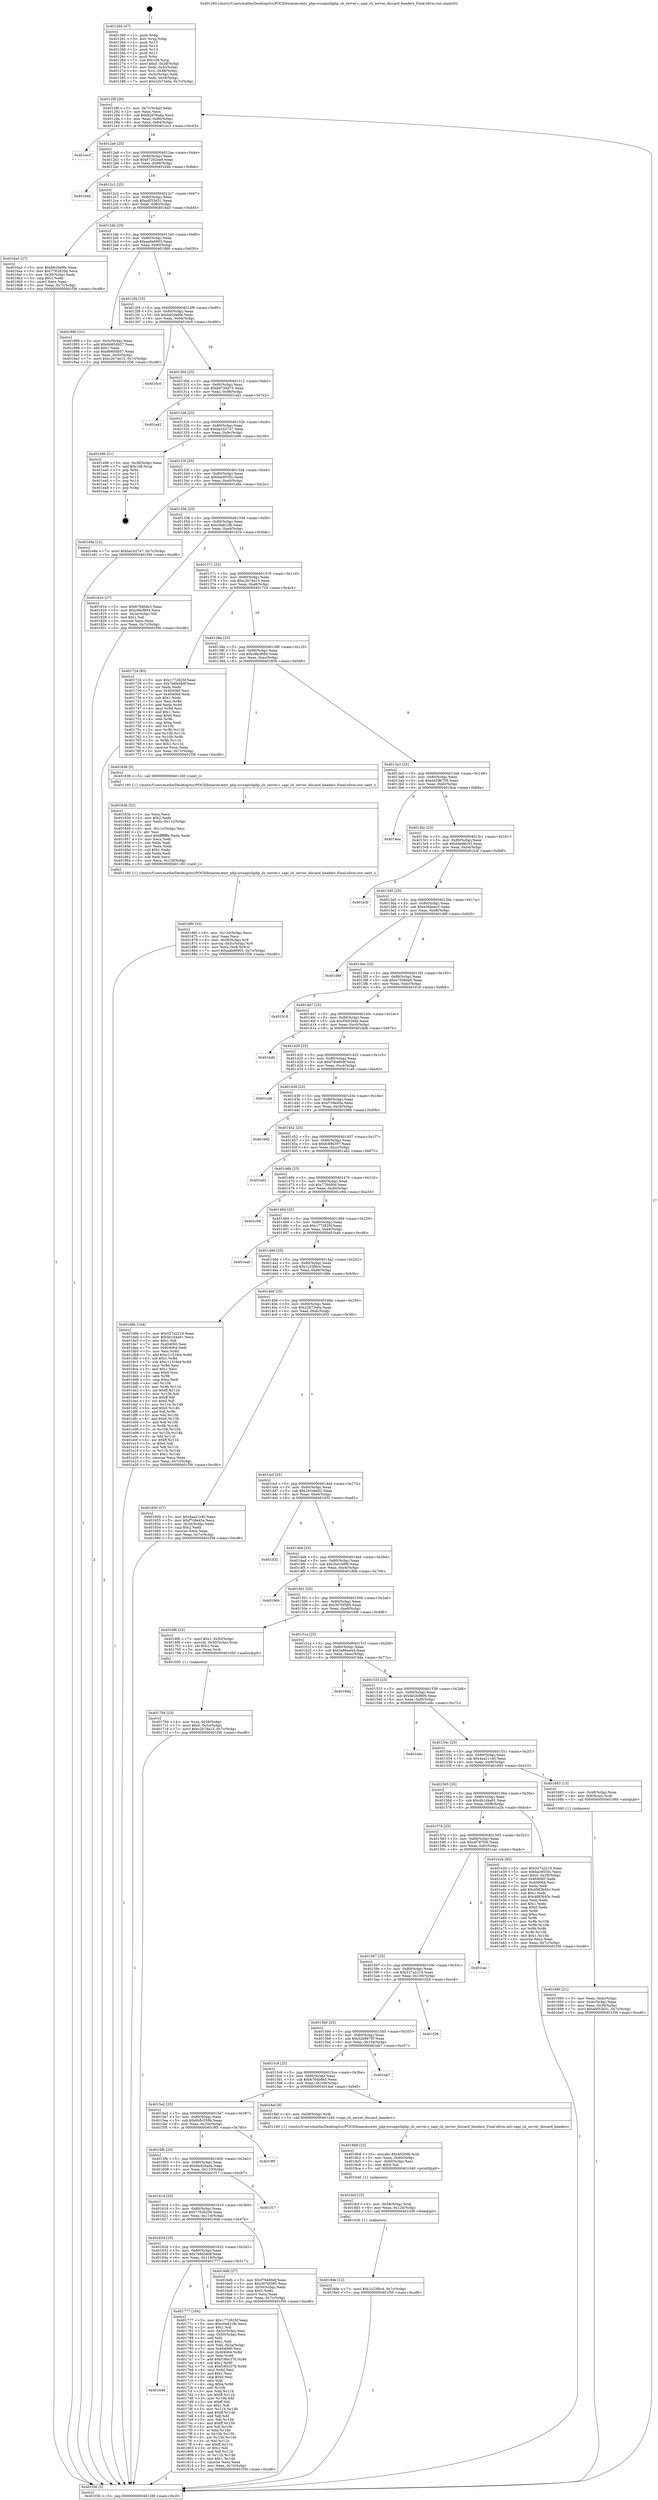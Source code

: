 digraph "0x401260" {
  label = "0x401260 (/mnt/c/Users/mathe/Desktop/tcc/POCII/binaries/extr_php-srcsapicliphp_cli_server.c_sapi_cli_server_discard_headers_Final-ollvm.out::main(0))"
  labelloc = "t"
  node[shape=record]

  Entry [label="",width=0.3,height=0.3,shape=circle,fillcolor=black,style=filled]
  "0x40128f" [label="{
     0x40128f [26]\l
     | [instrs]\l
     &nbsp;&nbsp;0x40128f \<+3\>: mov -0x7c(%rbp),%eax\l
     &nbsp;&nbsp;0x401292 \<+2\>: mov %eax,%ecx\l
     &nbsp;&nbsp;0x401294 \<+6\>: sub $0x82d76ada,%ecx\l
     &nbsp;&nbsp;0x40129a \<+3\>: mov %eax,-0x80(%rbp)\l
     &nbsp;&nbsp;0x40129d \<+6\>: mov %ecx,-0x84(%rbp)\l
     &nbsp;&nbsp;0x4012a3 \<+6\>: je 0000000000401ec3 \<main+0xc63\>\l
  }"]
  "0x401ec3" [label="{
     0x401ec3\l
  }", style=dashed]
  "0x4012a9" [label="{
     0x4012a9 [25]\l
     | [instrs]\l
     &nbsp;&nbsp;0x4012a9 \<+5\>: jmp 00000000004012ae \<main+0x4e\>\l
     &nbsp;&nbsp;0x4012ae \<+3\>: mov -0x80(%rbp),%eax\l
     &nbsp;&nbsp;0x4012b1 \<+5\>: sub $0x97262ea9,%eax\l
     &nbsp;&nbsp;0x4012b6 \<+6\>: mov %eax,-0x88(%rbp)\l
     &nbsp;&nbsp;0x4012bc \<+6\>: je 0000000000401b4b \<main+0x8eb\>\l
  }"]
  Exit [label="",width=0.3,height=0.3,shape=circle,fillcolor=black,style=filled,peripheries=2]
  "0x401b4b" [label="{
     0x401b4b\l
  }", style=dashed]
  "0x4012c2" [label="{
     0x4012c2 [25]\l
     | [instrs]\l
     &nbsp;&nbsp;0x4012c2 \<+5\>: jmp 00000000004012c7 \<main+0x67\>\l
     &nbsp;&nbsp;0x4012c7 \<+3\>: mov -0x80(%rbp),%eax\l
     &nbsp;&nbsp;0x4012ca \<+5\>: sub $0xa0f33d31,%eax\l
     &nbsp;&nbsp;0x4012cf \<+6\>: mov %eax,-0x8c(%rbp)\l
     &nbsp;&nbsp;0x4012d5 \<+6\>: je 00000000004016a5 \<main+0x445\>\l
  }"]
  "0x4018de" [label="{
     0x4018de [12]\l
     | [instrs]\l
     &nbsp;&nbsp;0x4018de \<+7\>: movl $0x1c23fbc4,-0x7c(%rbp)\l
     &nbsp;&nbsp;0x4018e5 \<+5\>: jmp 0000000000401f36 \<main+0xcd6\>\l
  }"]
  "0x4016a5" [label="{
     0x4016a5 [27]\l
     | [instrs]\l
     &nbsp;&nbsp;0x4016a5 \<+5\>: mov $0xb620e9fe,%eax\l
     &nbsp;&nbsp;0x4016aa \<+5\>: mov $0x7762620d,%ecx\l
     &nbsp;&nbsp;0x4016af \<+3\>: mov -0x30(%rbp),%edx\l
     &nbsp;&nbsp;0x4016b2 \<+3\>: cmp $0x1,%edx\l
     &nbsp;&nbsp;0x4016b5 \<+3\>: cmovl %ecx,%eax\l
     &nbsp;&nbsp;0x4016b8 \<+3\>: mov %eax,-0x7c(%rbp)\l
     &nbsp;&nbsp;0x4016bb \<+5\>: jmp 0000000000401f36 \<main+0xcd6\>\l
  }"]
  "0x4012db" [label="{
     0x4012db [25]\l
     | [instrs]\l
     &nbsp;&nbsp;0x4012db \<+5\>: jmp 00000000004012e0 \<main+0x80\>\l
     &nbsp;&nbsp;0x4012e0 \<+3\>: mov -0x80(%rbp),%eax\l
     &nbsp;&nbsp;0x4012e3 \<+5\>: sub $0xaa0e6903,%eax\l
     &nbsp;&nbsp;0x4012e8 \<+6\>: mov %eax,-0x90(%rbp)\l
     &nbsp;&nbsp;0x4012ee \<+6\>: je 0000000000401890 \<main+0x630\>\l
  }"]
  "0x4018cf" [label="{
     0x4018cf [15]\l
     | [instrs]\l
     &nbsp;&nbsp;0x4018cf \<+4\>: mov -0x58(%rbp),%rdi\l
     &nbsp;&nbsp;0x4018d3 \<+6\>: mov %eax,-0x124(%rbp)\l
     &nbsp;&nbsp;0x4018d9 \<+5\>: call 0000000000401030 \<free@plt\>\l
     | [calls]\l
     &nbsp;&nbsp;0x401030 \{1\} (unknown)\l
  }"]
  "0x401890" [label="{
     0x401890 [31]\l
     | [instrs]\l
     &nbsp;&nbsp;0x401890 \<+3\>: mov -0x5c(%rbp),%eax\l
     &nbsp;&nbsp;0x401893 \<+5\>: add $0x66650b57,%eax\l
     &nbsp;&nbsp;0x401898 \<+3\>: add $0x1,%eax\l
     &nbsp;&nbsp;0x40189b \<+5\>: sub $0x66650b57,%eax\l
     &nbsp;&nbsp;0x4018a0 \<+3\>: mov %eax,-0x5c(%rbp)\l
     &nbsp;&nbsp;0x4018a3 \<+7\>: movl $0xc2b74e15,-0x7c(%rbp)\l
     &nbsp;&nbsp;0x4018aa \<+5\>: jmp 0000000000401f36 \<main+0xcd6\>\l
  }"]
  "0x4012f4" [label="{
     0x4012f4 [25]\l
     | [instrs]\l
     &nbsp;&nbsp;0x4012f4 \<+5\>: jmp 00000000004012f9 \<main+0x99\>\l
     &nbsp;&nbsp;0x4012f9 \<+3\>: mov -0x80(%rbp),%eax\l
     &nbsp;&nbsp;0x4012fc \<+5\>: sub $0xb620e9fe,%eax\l
     &nbsp;&nbsp;0x401301 \<+6\>: mov %eax,-0x94(%rbp)\l
     &nbsp;&nbsp;0x401307 \<+6\>: je 00000000004016c0 \<main+0x460\>\l
  }"]
  "0x4018b8" [label="{
     0x4018b8 [23]\l
     | [instrs]\l
     &nbsp;&nbsp;0x4018b8 \<+10\>: movabs $0x4020d6,%rdi\l
     &nbsp;&nbsp;0x4018c2 \<+3\>: mov %eax,-0x60(%rbp)\l
     &nbsp;&nbsp;0x4018c5 \<+3\>: mov -0x60(%rbp),%esi\l
     &nbsp;&nbsp;0x4018c8 \<+2\>: mov $0x0,%al\l
     &nbsp;&nbsp;0x4018ca \<+5\>: call 0000000000401040 \<printf@plt\>\l
     | [calls]\l
     &nbsp;&nbsp;0x401040 \{1\} (unknown)\l
  }"]
  "0x4016c0" [label="{
     0x4016c0\l
  }", style=dashed]
  "0x40130d" [label="{
     0x40130d [25]\l
     | [instrs]\l
     &nbsp;&nbsp;0x40130d \<+5\>: jmp 0000000000401312 \<main+0xb2\>\l
     &nbsp;&nbsp;0x401312 \<+3\>: mov -0x80(%rbp),%eax\l
     &nbsp;&nbsp;0x401315 \<+5\>: sub $0xb6726d75,%eax\l
     &nbsp;&nbsp;0x40131a \<+6\>: mov %eax,-0x98(%rbp)\l
     &nbsp;&nbsp;0x401320 \<+6\>: je 0000000000401a42 \<main+0x7e2\>\l
  }"]
  "0x40186f" [label="{
     0x40186f [33]\l
     | [instrs]\l
     &nbsp;&nbsp;0x40186f \<+6\>: mov -0x120(%rbp),%ecx\l
     &nbsp;&nbsp;0x401875 \<+3\>: imul %eax,%ecx\l
     &nbsp;&nbsp;0x401878 \<+4\>: mov -0x58(%rbp),%r8\l
     &nbsp;&nbsp;0x40187c \<+4\>: movslq -0x5c(%rbp),%r9\l
     &nbsp;&nbsp;0x401880 \<+4\>: mov %ecx,(%r8,%r9,4)\l
     &nbsp;&nbsp;0x401884 \<+7\>: movl $0xaa0e6903,-0x7c(%rbp)\l
     &nbsp;&nbsp;0x40188b \<+5\>: jmp 0000000000401f36 \<main+0xcd6\>\l
  }"]
  "0x401a42" [label="{
     0x401a42\l
  }", style=dashed]
  "0x401326" [label="{
     0x401326 [25]\l
     | [instrs]\l
     &nbsp;&nbsp;0x401326 \<+5\>: jmp 000000000040132b \<main+0xcb\>\l
     &nbsp;&nbsp;0x40132b \<+3\>: mov -0x80(%rbp),%eax\l
     &nbsp;&nbsp;0x40132e \<+5\>: sub $0xba1b2747,%eax\l
     &nbsp;&nbsp;0x401333 \<+6\>: mov %eax,-0x9c(%rbp)\l
     &nbsp;&nbsp;0x401339 \<+6\>: je 0000000000401e96 \<main+0xc36\>\l
  }"]
  "0x40183b" [label="{
     0x40183b [52]\l
     | [instrs]\l
     &nbsp;&nbsp;0x40183b \<+2\>: xor %ecx,%ecx\l
     &nbsp;&nbsp;0x40183d \<+5\>: mov $0x2,%edx\l
     &nbsp;&nbsp;0x401842 \<+6\>: mov %edx,-0x11c(%rbp)\l
     &nbsp;&nbsp;0x401848 \<+1\>: cltd\l
     &nbsp;&nbsp;0x401849 \<+6\>: mov -0x11c(%rbp),%esi\l
     &nbsp;&nbsp;0x40184f \<+2\>: idiv %esi\l
     &nbsp;&nbsp;0x401851 \<+6\>: imul $0xfffffffe,%edx,%edx\l
     &nbsp;&nbsp;0x401857 \<+2\>: mov %ecx,%edi\l
     &nbsp;&nbsp;0x401859 \<+2\>: sub %edx,%edi\l
     &nbsp;&nbsp;0x40185b \<+2\>: mov %ecx,%edx\l
     &nbsp;&nbsp;0x40185d \<+3\>: sub $0x1,%edx\l
     &nbsp;&nbsp;0x401860 \<+2\>: add %edx,%edi\l
     &nbsp;&nbsp;0x401862 \<+2\>: sub %edi,%ecx\l
     &nbsp;&nbsp;0x401864 \<+6\>: mov %ecx,-0x120(%rbp)\l
     &nbsp;&nbsp;0x40186a \<+5\>: call 0000000000401160 \<next_i\>\l
     | [calls]\l
     &nbsp;&nbsp;0x401160 \{1\} (/mnt/c/Users/mathe/Desktop/tcc/POCII/binaries/extr_php-srcsapicliphp_cli_server.c_sapi_cli_server_discard_headers_Final-ollvm.out::next_i)\l
  }"]
  "0x401e96" [label="{
     0x401e96 [21]\l
     | [instrs]\l
     &nbsp;&nbsp;0x401e96 \<+3\>: mov -0x38(%rbp),%eax\l
     &nbsp;&nbsp;0x401e99 \<+7\>: add $0x108,%rsp\l
     &nbsp;&nbsp;0x401ea0 \<+1\>: pop %rbx\l
     &nbsp;&nbsp;0x401ea1 \<+2\>: pop %r12\l
     &nbsp;&nbsp;0x401ea3 \<+2\>: pop %r13\l
     &nbsp;&nbsp;0x401ea5 \<+2\>: pop %r14\l
     &nbsp;&nbsp;0x401ea7 \<+2\>: pop %r15\l
     &nbsp;&nbsp;0x401ea9 \<+1\>: pop %rbp\l
     &nbsp;&nbsp;0x401eaa \<+1\>: ret\l
  }"]
  "0x40133f" [label="{
     0x40133f [25]\l
     | [instrs]\l
     &nbsp;&nbsp;0x40133f \<+5\>: jmp 0000000000401344 \<main+0xe4\>\l
     &nbsp;&nbsp;0x401344 \<+3\>: mov -0x80(%rbp),%eax\l
     &nbsp;&nbsp;0x401347 \<+5\>: sub $0xbac9550c,%eax\l
     &nbsp;&nbsp;0x40134c \<+6\>: mov %eax,-0xa0(%rbp)\l
     &nbsp;&nbsp;0x401352 \<+6\>: je 0000000000401e8a \<main+0xc2a\>\l
  }"]
  "0x401646" [label="{
     0x401646\l
  }", style=dashed]
  "0x401e8a" [label="{
     0x401e8a [12]\l
     | [instrs]\l
     &nbsp;&nbsp;0x401e8a \<+7\>: movl $0xba1b2747,-0x7c(%rbp)\l
     &nbsp;&nbsp;0x401e91 \<+5\>: jmp 0000000000401f36 \<main+0xcd6\>\l
  }"]
  "0x401358" [label="{
     0x401358 [25]\l
     | [instrs]\l
     &nbsp;&nbsp;0x401358 \<+5\>: jmp 000000000040135d \<main+0xfd\>\l
     &nbsp;&nbsp;0x40135d \<+3\>: mov -0x80(%rbp),%eax\l
     &nbsp;&nbsp;0x401360 \<+5\>: sub $0xc0a81cfb,%eax\l
     &nbsp;&nbsp;0x401365 \<+6\>: mov %eax,-0xa4(%rbp)\l
     &nbsp;&nbsp;0x40136b \<+6\>: je 000000000040181b \<main+0x5bb\>\l
  }"]
  "0x401777" [label="{
     0x401777 [164]\l
     | [instrs]\l
     &nbsp;&nbsp;0x401777 \<+5\>: mov $0x1772825f,%eax\l
     &nbsp;&nbsp;0x40177c \<+5\>: mov $0xc0a81cfb,%ecx\l
     &nbsp;&nbsp;0x401781 \<+2\>: mov $0x1,%dl\l
     &nbsp;&nbsp;0x401783 \<+3\>: mov -0x5c(%rbp),%esi\l
     &nbsp;&nbsp;0x401786 \<+3\>: cmp -0x50(%rbp),%esi\l
     &nbsp;&nbsp;0x401789 \<+4\>: setl %dil\l
     &nbsp;&nbsp;0x40178d \<+4\>: and $0x1,%dil\l
     &nbsp;&nbsp;0x401791 \<+4\>: mov %dil,-0x2a(%rbp)\l
     &nbsp;&nbsp;0x401795 \<+7\>: mov 0x404060,%esi\l
     &nbsp;&nbsp;0x40179c \<+8\>: mov 0x404064,%r8d\l
     &nbsp;&nbsp;0x4017a4 \<+3\>: mov %esi,%r9d\l
     &nbsp;&nbsp;0x4017a7 \<+7\>: add $0xf180c376,%r9d\l
     &nbsp;&nbsp;0x4017ae \<+4\>: sub $0x1,%r9d\l
     &nbsp;&nbsp;0x4017b2 \<+7\>: sub $0xf180c376,%r9d\l
     &nbsp;&nbsp;0x4017b9 \<+4\>: imul %r9d,%esi\l
     &nbsp;&nbsp;0x4017bd \<+3\>: and $0x1,%esi\l
     &nbsp;&nbsp;0x4017c0 \<+3\>: cmp $0x0,%esi\l
     &nbsp;&nbsp;0x4017c3 \<+4\>: sete %dil\l
     &nbsp;&nbsp;0x4017c7 \<+4\>: cmp $0xa,%r8d\l
     &nbsp;&nbsp;0x4017cb \<+4\>: setl %r10b\l
     &nbsp;&nbsp;0x4017cf \<+3\>: mov %dil,%r11b\l
     &nbsp;&nbsp;0x4017d2 \<+4\>: xor $0xff,%r11b\l
     &nbsp;&nbsp;0x4017d6 \<+3\>: mov %r10b,%bl\l
     &nbsp;&nbsp;0x4017d9 \<+3\>: xor $0xff,%bl\l
     &nbsp;&nbsp;0x4017dc \<+3\>: xor $0x1,%dl\l
     &nbsp;&nbsp;0x4017df \<+3\>: mov %r11b,%r14b\l
     &nbsp;&nbsp;0x4017e2 \<+4\>: and $0xff,%r14b\l
     &nbsp;&nbsp;0x4017e6 \<+3\>: and %dl,%dil\l
     &nbsp;&nbsp;0x4017e9 \<+3\>: mov %bl,%r15b\l
     &nbsp;&nbsp;0x4017ec \<+4\>: and $0xff,%r15b\l
     &nbsp;&nbsp;0x4017f0 \<+3\>: and %dl,%r10b\l
     &nbsp;&nbsp;0x4017f3 \<+3\>: or %dil,%r14b\l
     &nbsp;&nbsp;0x4017f6 \<+3\>: or %r10b,%r15b\l
     &nbsp;&nbsp;0x4017f9 \<+3\>: xor %r15b,%r14b\l
     &nbsp;&nbsp;0x4017fc \<+3\>: or %bl,%r11b\l
     &nbsp;&nbsp;0x4017ff \<+4\>: xor $0xff,%r11b\l
     &nbsp;&nbsp;0x401803 \<+3\>: or $0x1,%dl\l
     &nbsp;&nbsp;0x401806 \<+3\>: and %dl,%r11b\l
     &nbsp;&nbsp;0x401809 \<+3\>: or %r11b,%r14b\l
     &nbsp;&nbsp;0x40180c \<+4\>: test $0x1,%r14b\l
     &nbsp;&nbsp;0x401810 \<+3\>: cmovne %ecx,%eax\l
     &nbsp;&nbsp;0x401813 \<+3\>: mov %eax,-0x7c(%rbp)\l
     &nbsp;&nbsp;0x401816 \<+5\>: jmp 0000000000401f36 \<main+0xcd6\>\l
  }"]
  "0x40181b" [label="{
     0x40181b [27]\l
     | [instrs]\l
     &nbsp;&nbsp;0x40181b \<+5\>: mov $0x6764b8e3,%eax\l
     &nbsp;&nbsp;0x401820 \<+5\>: mov $0xc9bcf694,%ecx\l
     &nbsp;&nbsp;0x401825 \<+3\>: mov -0x2a(%rbp),%dl\l
     &nbsp;&nbsp;0x401828 \<+3\>: test $0x1,%dl\l
     &nbsp;&nbsp;0x40182b \<+3\>: cmovne %ecx,%eax\l
     &nbsp;&nbsp;0x40182e \<+3\>: mov %eax,-0x7c(%rbp)\l
     &nbsp;&nbsp;0x401831 \<+5\>: jmp 0000000000401f36 \<main+0xcd6\>\l
  }"]
  "0x401371" [label="{
     0x401371 [25]\l
     | [instrs]\l
     &nbsp;&nbsp;0x401371 \<+5\>: jmp 0000000000401376 \<main+0x116\>\l
     &nbsp;&nbsp;0x401376 \<+3\>: mov -0x80(%rbp),%eax\l
     &nbsp;&nbsp;0x401379 \<+5\>: sub $0xc2b74e15,%eax\l
     &nbsp;&nbsp;0x40137e \<+6\>: mov %eax,-0xa8(%rbp)\l
     &nbsp;&nbsp;0x401384 \<+6\>: je 0000000000401724 \<main+0x4c4\>\l
  }"]
  "0x40170d" [label="{
     0x40170d [23]\l
     | [instrs]\l
     &nbsp;&nbsp;0x40170d \<+4\>: mov %rax,-0x58(%rbp)\l
     &nbsp;&nbsp;0x401711 \<+7\>: movl $0x0,-0x5c(%rbp)\l
     &nbsp;&nbsp;0x401718 \<+7\>: movl $0xc2b74e15,-0x7c(%rbp)\l
     &nbsp;&nbsp;0x40171f \<+5\>: jmp 0000000000401f36 \<main+0xcd6\>\l
  }"]
  "0x401724" [label="{
     0x401724 [83]\l
     | [instrs]\l
     &nbsp;&nbsp;0x401724 \<+5\>: mov $0x1772825f,%eax\l
     &nbsp;&nbsp;0x401729 \<+5\>: mov $0x7b6b56df,%ecx\l
     &nbsp;&nbsp;0x40172e \<+2\>: xor %edx,%edx\l
     &nbsp;&nbsp;0x401730 \<+7\>: mov 0x404060,%esi\l
     &nbsp;&nbsp;0x401737 \<+7\>: mov 0x404064,%edi\l
     &nbsp;&nbsp;0x40173e \<+3\>: sub $0x1,%edx\l
     &nbsp;&nbsp;0x401741 \<+3\>: mov %esi,%r8d\l
     &nbsp;&nbsp;0x401744 \<+3\>: add %edx,%r8d\l
     &nbsp;&nbsp;0x401747 \<+4\>: imul %r8d,%esi\l
     &nbsp;&nbsp;0x40174b \<+3\>: and $0x1,%esi\l
     &nbsp;&nbsp;0x40174e \<+3\>: cmp $0x0,%esi\l
     &nbsp;&nbsp;0x401751 \<+4\>: sete %r9b\l
     &nbsp;&nbsp;0x401755 \<+3\>: cmp $0xa,%edi\l
     &nbsp;&nbsp;0x401758 \<+4\>: setl %r10b\l
     &nbsp;&nbsp;0x40175c \<+3\>: mov %r9b,%r11b\l
     &nbsp;&nbsp;0x40175f \<+3\>: and %r10b,%r11b\l
     &nbsp;&nbsp;0x401762 \<+3\>: xor %r10b,%r9b\l
     &nbsp;&nbsp;0x401765 \<+3\>: or %r9b,%r11b\l
     &nbsp;&nbsp;0x401768 \<+4\>: test $0x1,%r11b\l
     &nbsp;&nbsp;0x40176c \<+3\>: cmovne %ecx,%eax\l
     &nbsp;&nbsp;0x40176f \<+3\>: mov %eax,-0x7c(%rbp)\l
     &nbsp;&nbsp;0x401772 \<+5\>: jmp 0000000000401f36 \<main+0xcd6\>\l
  }"]
  "0x40138a" [label="{
     0x40138a [25]\l
     | [instrs]\l
     &nbsp;&nbsp;0x40138a \<+5\>: jmp 000000000040138f \<main+0x12f\>\l
     &nbsp;&nbsp;0x40138f \<+3\>: mov -0x80(%rbp),%eax\l
     &nbsp;&nbsp;0x401392 \<+5\>: sub $0xc9bcf694,%eax\l
     &nbsp;&nbsp;0x401397 \<+6\>: mov %eax,-0xac(%rbp)\l
     &nbsp;&nbsp;0x40139d \<+6\>: je 0000000000401836 \<main+0x5d6\>\l
  }"]
  "0x40162d" [label="{
     0x40162d [25]\l
     | [instrs]\l
     &nbsp;&nbsp;0x40162d \<+5\>: jmp 0000000000401632 \<main+0x3d2\>\l
     &nbsp;&nbsp;0x401632 \<+3\>: mov -0x80(%rbp),%eax\l
     &nbsp;&nbsp;0x401635 \<+5\>: sub $0x7b6b56df,%eax\l
     &nbsp;&nbsp;0x40163a \<+6\>: mov %eax,-0x118(%rbp)\l
     &nbsp;&nbsp;0x401640 \<+6\>: je 0000000000401777 \<main+0x517\>\l
  }"]
  "0x401836" [label="{
     0x401836 [5]\l
     | [instrs]\l
     &nbsp;&nbsp;0x401836 \<+5\>: call 0000000000401160 \<next_i\>\l
     | [calls]\l
     &nbsp;&nbsp;0x401160 \{1\} (/mnt/c/Users/mathe/Desktop/tcc/POCII/binaries/extr_php-srcsapicliphp_cli_server.c_sapi_cli_server_discard_headers_Final-ollvm.out::next_i)\l
  }"]
  "0x4013a3" [label="{
     0x4013a3 [25]\l
     | [instrs]\l
     &nbsp;&nbsp;0x4013a3 \<+5\>: jmp 00000000004013a8 \<main+0x148\>\l
     &nbsp;&nbsp;0x4013a8 \<+3\>: mov -0x80(%rbp),%eax\l
     &nbsp;&nbsp;0x4013ab \<+5\>: sub $0xd429b759,%eax\l
     &nbsp;&nbsp;0x4013b0 \<+6\>: mov %eax,-0xb0(%rbp)\l
     &nbsp;&nbsp;0x4013b6 \<+6\>: je 00000000004018ea \<main+0x68a\>\l
  }"]
  "0x4016db" [label="{
     0x4016db [27]\l
     | [instrs]\l
     &nbsp;&nbsp;0x4016db \<+5\>: mov $0xf78480df,%eax\l
     &nbsp;&nbsp;0x4016e0 \<+5\>: mov $0x3070f385,%ecx\l
     &nbsp;&nbsp;0x4016e5 \<+3\>: mov -0x30(%rbp),%edx\l
     &nbsp;&nbsp;0x4016e8 \<+3\>: cmp $0x0,%edx\l
     &nbsp;&nbsp;0x4016eb \<+3\>: cmove %ecx,%eax\l
     &nbsp;&nbsp;0x4016ee \<+3\>: mov %eax,-0x7c(%rbp)\l
     &nbsp;&nbsp;0x4016f1 \<+5\>: jmp 0000000000401f36 \<main+0xcd6\>\l
  }"]
  "0x4018ea" [label="{
     0x4018ea\l
  }", style=dashed]
  "0x4013bc" [label="{
     0x4013bc [25]\l
     | [instrs]\l
     &nbsp;&nbsp;0x4013bc \<+5\>: jmp 00000000004013c1 \<main+0x161\>\l
     &nbsp;&nbsp;0x4013c1 \<+3\>: mov -0x80(%rbp),%eax\l
     &nbsp;&nbsp;0x4013c4 \<+5\>: sub $0xd4e98c55,%eax\l
     &nbsp;&nbsp;0x4013c9 \<+6\>: mov %eax,-0xb4(%rbp)\l
     &nbsp;&nbsp;0x4013cf \<+6\>: je 0000000000401b3f \<main+0x8df\>\l
  }"]
  "0x401614" [label="{
     0x401614 [25]\l
     | [instrs]\l
     &nbsp;&nbsp;0x401614 \<+5\>: jmp 0000000000401619 \<main+0x3b9\>\l
     &nbsp;&nbsp;0x401619 \<+3\>: mov -0x80(%rbp),%eax\l
     &nbsp;&nbsp;0x40161c \<+5\>: sub $0x7762620d,%eax\l
     &nbsp;&nbsp;0x401621 \<+6\>: mov %eax,-0x114(%rbp)\l
     &nbsp;&nbsp;0x401627 \<+6\>: je 00000000004016db \<main+0x47b\>\l
  }"]
  "0x401b3f" [label="{
     0x401b3f\l
  }", style=dashed]
  "0x4013d5" [label="{
     0x4013d5 [25]\l
     | [instrs]\l
     &nbsp;&nbsp;0x4013d5 \<+5\>: jmp 00000000004013da \<main+0x17a\>\l
     &nbsp;&nbsp;0x4013da \<+3\>: mov -0x80(%rbp),%eax\l
     &nbsp;&nbsp;0x4013dd \<+5\>: sub $0xe36aaec5,%eax\l
     &nbsp;&nbsp;0x4013e2 \<+6\>: mov %eax,-0xb8(%rbp)\l
     &nbsp;&nbsp;0x4013e8 \<+6\>: je 0000000000401d8f \<main+0xb2f\>\l
  }"]
  "0x401f17" [label="{
     0x401f17\l
  }", style=dashed]
  "0x401d8f" [label="{
     0x401d8f\l
  }", style=dashed]
  "0x4013ee" [label="{
     0x4013ee [25]\l
     | [instrs]\l
     &nbsp;&nbsp;0x4013ee \<+5\>: jmp 00000000004013f3 \<main+0x193\>\l
     &nbsp;&nbsp;0x4013f3 \<+3\>: mov -0x80(%rbp),%eax\l
     &nbsp;&nbsp;0x4013f6 \<+5\>: sub $0xe75080e0,%eax\l
     &nbsp;&nbsp;0x4013fb \<+6\>: mov %eax,-0xbc(%rbp)\l
     &nbsp;&nbsp;0x401401 \<+6\>: je 0000000000401918 \<main+0x6b8\>\l
  }"]
  "0x4015fb" [label="{
     0x4015fb [25]\l
     | [instrs]\l
     &nbsp;&nbsp;0x4015fb \<+5\>: jmp 0000000000401600 \<main+0x3a0\>\l
     &nbsp;&nbsp;0x401600 \<+3\>: mov -0x80(%rbp),%eax\l
     &nbsp;&nbsp;0x401603 \<+5\>: sub $0x6e429aab,%eax\l
     &nbsp;&nbsp;0x401608 \<+6\>: mov %eax,-0x110(%rbp)\l
     &nbsp;&nbsp;0x40160e \<+6\>: je 0000000000401f17 \<main+0xcb7\>\l
  }"]
  "0x401918" [label="{
     0x401918\l
  }", style=dashed]
  "0x401407" [label="{
     0x401407 [25]\l
     | [instrs]\l
     &nbsp;&nbsp;0x401407 \<+5\>: jmp 000000000040140c \<main+0x1ac\>\l
     &nbsp;&nbsp;0x40140c \<+3\>: mov -0x80(%rbp),%eax\l
     &nbsp;&nbsp;0x40140f \<+5\>: sub $0xf36526be,%eax\l
     &nbsp;&nbsp;0x401414 \<+6\>: mov %eax,-0xc0(%rbp)\l
     &nbsp;&nbsp;0x40141a \<+6\>: je 0000000000401bdb \<main+0x97b\>\l
  }"]
  "0x4019f5" [label="{
     0x4019f5\l
  }", style=dashed]
  "0x401bdb" [label="{
     0x401bdb\l
  }", style=dashed]
  "0x401420" [label="{
     0x401420 [25]\l
     | [instrs]\l
     &nbsp;&nbsp;0x401420 \<+5\>: jmp 0000000000401425 \<main+0x1c5\>\l
     &nbsp;&nbsp;0x401425 \<+3\>: mov -0x80(%rbp),%eax\l
     &nbsp;&nbsp;0x401428 \<+5\>: sub $0xf78480df,%eax\l
     &nbsp;&nbsp;0x40142d \<+6\>: mov %eax,-0xc4(%rbp)\l
     &nbsp;&nbsp;0x401433 \<+6\>: je 0000000000401ca0 \<main+0xa40\>\l
  }"]
  "0x4015e2" [label="{
     0x4015e2 [25]\l
     | [instrs]\l
     &nbsp;&nbsp;0x4015e2 \<+5\>: jmp 00000000004015e7 \<main+0x387\>\l
     &nbsp;&nbsp;0x4015e7 \<+3\>: mov -0x80(%rbp),%eax\l
     &nbsp;&nbsp;0x4015ea \<+5\>: sub $0x6b5c559b,%eax\l
     &nbsp;&nbsp;0x4015ef \<+6\>: mov %eax,-0x10c(%rbp)\l
     &nbsp;&nbsp;0x4015f5 \<+6\>: je 00000000004019f5 \<main+0x795\>\l
  }"]
  "0x401ca0" [label="{
     0x401ca0\l
  }", style=dashed]
  "0x401439" [label="{
     0x401439 [25]\l
     | [instrs]\l
     &nbsp;&nbsp;0x401439 \<+5\>: jmp 000000000040143e \<main+0x1de\>\l
     &nbsp;&nbsp;0x40143e \<+3\>: mov -0x80(%rbp),%eax\l
     &nbsp;&nbsp;0x401441 \<+5\>: sub $0xf7c8e45a,%eax\l
     &nbsp;&nbsp;0x401446 \<+6\>: mov %eax,-0xc8(%rbp)\l
     &nbsp;&nbsp;0x40144c \<+6\>: je 000000000040166b \<main+0x40b\>\l
  }"]
  "0x4018af" [label="{
     0x4018af [9]\l
     | [instrs]\l
     &nbsp;&nbsp;0x4018af \<+4\>: mov -0x58(%rbp),%rdi\l
     &nbsp;&nbsp;0x4018b3 \<+5\>: call 0000000000401240 \<sapi_cli_server_discard_headers\>\l
     | [calls]\l
     &nbsp;&nbsp;0x401240 \{1\} (/mnt/c/Users/mathe/Desktop/tcc/POCII/binaries/extr_php-srcsapicliphp_cli_server.c_sapi_cli_server_discard_headers_Final-ollvm.out::sapi_cli_server_discard_headers)\l
  }"]
  "0x40166b" [label="{
     0x40166b\l
  }", style=dashed]
  "0x401452" [label="{
     0x401452 [25]\l
     | [instrs]\l
     &nbsp;&nbsp;0x401452 \<+5\>: jmp 0000000000401457 \<main+0x1f7\>\l
     &nbsp;&nbsp;0x401457 \<+3\>: mov -0x80(%rbp),%eax\l
     &nbsp;&nbsp;0x40145a \<+5\>: sub $0xfc884397,%eax\l
     &nbsp;&nbsp;0x40145f \<+6\>: mov %eax,-0xcc(%rbp)\l
     &nbsp;&nbsp;0x401465 \<+6\>: je 0000000000401ad2 \<main+0x872\>\l
  }"]
  "0x4015c9" [label="{
     0x4015c9 [25]\l
     | [instrs]\l
     &nbsp;&nbsp;0x4015c9 \<+5\>: jmp 00000000004015ce \<main+0x36e\>\l
     &nbsp;&nbsp;0x4015ce \<+3\>: mov -0x80(%rbp),%eax\l
     &nbsp;&nbsp;0x4015d1 \<+5\>: sub $0x6764b8e3,%eax\l
     &nbsp;&nbsp;0x4015d6 \<+6\>: mov %eax,-0x108(%rbp)\l
     &nbsp;&nbsp;0x4015dc \<+6\>: je 00000000004018af \<main+0x64f\>\l
  }"]
  "0x401ad2" [label="{
     0x401ad2\l
  }", style=dashed]
  "0x40146b" [label="{
     0x40146b [25]\l
     | [instrs]\l
     &nbsp;&nbsp;0x40146b \<+5\>: jmp 0000000000401470 \<main+0x210\>\l
     &nbsp;&nbsp;0x401470 \<+3\>: mov -0x80(%rbp),%eax\l
     &nbsp;&nbsp;0x401473 \<+5\>: sub $0x7784d0d,%eax\l
     &nbsp;&nbsp;0x401478 \<+6\>: mov %eax,-0xd0(%rbp)\l
     &nbsp;&nbsp;0x40147e \<+6\>: je 0000000000401c94 \<main+0xa34\>\l
  }"]
  "0x401eb7" [label="{
     0x401eb7\l
  }", style=dashed]
  "0x401c94" [label="{
     0x401c94\l
  }", style=dashed]
  "0x401484" [label="{
     0x401484 [25]\l
     | [instrs]\l
     &nbsp;&nbsp;0x401484 \<+5\>: jmp 0000000000401489 \<main+0x229\>\l
     &nbsp;&nbsp;0x401489 \<+3\>: mov -0x80(%rbp),%eax\l
     &nbsp;&nbsp;0x40148c \<+5\>: sub $0x1772825f,%eax\l
     &nbsp;&nbsp;0x401491 \<+6\>: mov %eax,-0xd4(%rbp)\l
     &nbsp;&nbsp;0x401497 \<+6\>: je 0000000000401eab \<main+0xc4b\>\l
  }"]
  "0x4015b0" [label="{
     0x4015b0 [25]\l
     | [instrs]\l
     &nbsp;&nbsp;0x4015b0 \<+5\>: jmp 00000000004015b5 \<main+0x355\>\l
     &nbsp;&nbsp;0x4015b5 \<+3\>: mov -0x80(%rbp),%eax\l
     &nbsp;&nbsp;0x4015b8 \<+5\>: sub $0x52b867f5,%eax\l
     &nbsp;&nbsp;0x4015bd \<+6\>: mov %eax,-0x104(%rbp)\l
     &nbsp;&nbsp;0x4015c3 \<+6\>: je 0000000000401eb7 \<main+0xc57\>\l
  }"]
  "0x401eab" [label="{
     0x401eab\l
  }", style=dashed]
  "0x40149d" [label="{
     0x40149d [25]\l
     | [instrs]\l
     &nbsp;&nbsp;0x40149d \<+5\>: jmp 00000000004014a2 \<main+0x242\>\l
     &nbsp;&nbsp;0x4014a2 \<+3\>: mov -0x80(%rbp),%eax\l
     &nbsp;&nbsp;0x4014a5 \<+5\>: sub $0x1c23fbc4,%eax\l
     &nbsp;&nbsp;0x4014aa \<+6\>: mov %eax,-0xd8(%rbp)\l
     &nbsp;&nbsp;0x4014b0 \<+6\>: je 0000000000401d9b \<main+0xb3b\>\l
  }"]
  "0x401f28" [label="{
     0x401f28\l
  }", style=dashed]
  "0x401d9b" [label="{
     0x401d9b [144]\l
     | [instrs]\l
     &nbsp;&nbsp;0x401d9b \<+5\>: mov $0x527a2219,%eax\l
     &nbsp;&nbsp;0x401da0 \<+5\>: mov $0x4b1d4a91,%ecx\l
     &nbsp;&nbsp;0x401da5 \<+2\>: mov $0x1,%dl\l
     &nbsp;&nbsp;0x401da7 \<+7\>: mov 0x404060,%esi\l
     &nbsp;&nbsp;0x401dae \<+7\>: mov 0x404064,%edi\l
     &nbsp;&nbsp;0x401db5 \<+3\>: mov %esi,%r8d\l
     &nbsp;&nbsp;0x401db8 \<+7\>: add $0xc1151fe4,%r8d\l
     &nbsp;&nbsp;0x401dbf \<+4\>: sub $0x1,%r8d\l
     &nbsp;&nbsp;0x401dc3 \<+7\>: sub $0xc1151fe4,%r8d\l
     &nbsp;&nbsp;0x401dca \<+4\>: imul %r8d,%esi\l
     &nbsp;&nbsp;0x401dce \<+3\>: and $0x1,%esi\l
     &nbsp;&nbsp;0x401dd1 \<+3\>: cmp $0x0,%esi\l
     &nbsp;&nbsp;0x401dd4 \<+4\>: sete %r9b\l
     &nbsp;&nbsp;0x401dd8 \<+3\>: cmp $0xa,%edi\l
     &nbsp;&nbsp;0x401ddb \<+4\>: setl %r10b\l
     &nbsp;&nbsp;0x401ddf \<+3\>: mov %r9b,%r11b\l
     &nbsp;&nbsp;0x401de2 \<+4\>: xor $0xff,%r11b\l
     &nbsp;&nbsp;0x401de6 \<+3\>: mov %r10b,%bl\l
     &nbsp;&nbsp;0x401de9 \<+3\>: xor $0xff,%bl\l
     &nbsp;&nbsp;0x401dec \<+3\>: xor $0x0,%dl\l
     &nbsp;&nbsp;0x401def \<+3\>: mov %r11b,%r14b\l
     &nbsp;&nbsp;0x401df2 \<+4\>: and $0x0,%r14b\l
     &nbsp;&nbsp;0x401df6 \<+3\>: and %dl,%r9b\l
     &nbsp;&nbsp;0x401df9 \<+3\>: mov %bl,%r15b\l
     &nbsp;&nbsp;0x401dfc \<+4\>: and $0x0,%r15b\l
     &nbsp;&nbsp;0x401e00 \<+3\>: and %dl,%r10b\l
     &nbsp;&nbsp;0x401e03 \<+3\>: or %r9b,%r14b\l
     &nbsp;&nbsp;0x401e06 \<+3\>: or %r10b,%r15b\l
     &nbsp;&nbsp;0x401e09 \<+3\>: xor %r15b,%r14b\l
     &nbsp;&nbsp;0x401e0c \<+3\>: or %bl,%r11b\l
     &nbsp;&nbsp;0x401e0f \<+4\>: xor $0xff,%r11b\l
     &nbsp;&nbsp;0x401e13 \<+3\>: or $0x0,%dl\l
     &nbsp;&nbsp;0x401e16 \<+3\>: and %dl,%r11b\l
     &nbsp;&nbsp;0x401e19 \<+3\>: or %r11b,%r14b\l
     &nbsp;&nbsp;0x401e1c \<+4\>: test $0x1,%r14b\l
     &nbsp;&nbsp;0x401e20 \<+3\>: cmovne %ecx,%eax\l
     &nbsp;&nbsp;0x401e23 \<+3\>: mov %eax,-0x7c(%rbp)\l
     &nbsp;&nbsp;0x401e26 \<+5\>: jmp 0000000000401f36 \<main+0xcd6\>\l
  }"]
  "0x4014b6" [label="{
     0x4014b6 [25]\l
     | [instrs]\l
     &nbsp;&nbsp;0x4014b6 \<+5\>: jmp 00000000004014bb \<main+0x25b\>\l
     &nbsp;&nbsp;0x4014bb \<+3\>: mov -0x80(%rbp),%eax\l
     &nbsp;&nbsp;0x4014be \<+5\>: sub $0x22b73e0a,%eax\l
     &nbsp;&nbsp;0x4014c3 \<+6\>: mov %eax,-0xdc(%rbp)\l
     &nbsp;&nbsp;0x4014c9 \<+6\>: je 0000000000401650 \<main+0x3f0\>\l
  }"]
  "0x401597" [label="{
     0x401597 [25]\l
     | [instrs]\l
     &nbsp;&nbsp;0x401597 \<+5\>: jmp 000000000040159c \<main+0x33c\>\l
     &nbsp;&nbsp;0x40159c \<+3\>: mov -0x80(%rbp),%eax\l
     &nbsp;&nbsp;0x40159f \<+5\>: sub $0x527a2219,%eax\l
     &nbsp;&nbsp;0x4015a4 \<+6\>: mov %eax,-0x100(%rbp)\l
     &nbsp;&nbsp;0x4015aa \<+6\>: je 0000000000401f28 \<main+0xcc8\>\l
  }"]
  "0x401650" [label="{
     0x401650 [27]\l
     | [instrs]\l
     &nbsp;&nbsp;0x401650 \<+5\>: mov $0x4aa21c40,%eax\l
     &nbsp;&nbsp;0x401655 \<+5\>: mov $0xf7c8e45a,%ecx\l
     &nbsp;&nbsp;0x40165a \<+3\>: mov -0x34(%rbp),%edx\l
     &nbsp;&nbsp;0x40165d \<+3\>: cmp $0x2,%edx\l
     &nbsp;&nbsp;0x401660 \<+3\>: cmovne %ecx,%eax\l
     &nbsp;&nbsp;0x401663 \<+3\>: mov %eax,-0x7c(%rbp)\l
     &nbsp;&nbsp;0x401666 \<+5\>: jmp 0000000000401f36 \<main+0xcd6\>\l
  }"]
  "0x4014cf" [label="{
     0x4014cf [25]\l
     | [instrs]\l
     &nbsp;&nbsp;0x4014cf \<+5\>: jmp 00000000004014d4 \<main+0x274\>\l
     &nbsp;&nbsp;0x4014d4 \<+3\>: mov -0x80(%rbp),%eax\l
     &nbsp;&nbsp;0x4014d7 \<+5\>: sub $0x2634ee52,%eax\l
     &nbsp;&nbsp;0x4014dc \<+6\>: mov %eax,-0xe0(%rbp)\l
     &nbsp;&nbsp;0x4014e2 \<+6\>: je 0000000000401d32 \<main+0xad2\>\l
  }"]
  "0x401f36" [label="{
     0x401f36 [5]\l
     | [instrs]\l
     &nbsp;&nbsp;0x401f36 \<+5\>: jmp 000000000040128f \<main+0x2f\>\l
  }"]
  "0x401260" [label="{
     0x401260 [47]\l
     | [instrs]\l
     &nbsp;&nbsp;0x401260 \<+1\>: push %rbp\l
     &nbsp;&nbsp;0x401261 \<+3\>: mov %rsp,%rbp\l
     &nbsp;&nbsp;0x401264 \<+2\>: push %r15\l
     &nbsp;&nbsp;0x401266 \<+2\>: push %r14\l
     &nbsp;&nbsp;0x401268 \<+2\>: push %r13\l
     &nbsp;&nbsp;0x40126a \<+2\>: push %r12\l
     &nbsp;&nbsp;0x40126c \<+1\>: push %rbx\l
     &nbsp;&nbsp;0x40126d \<+7\>: sub $0x108,%rsp\l
     &nbsp;&nbsp;0x401274 \<+7\>: movl $0x0,-0x38(%rbp)\l
     &nbsp;&nbsp;0x40127b \<+3\>: mov %edi,-0x3c(%rbp)\l
     &nbsp;&nbsp;0x40127e \<+4\>: mov %rsi,-0x48(%rbp)\l
     &nbsp;&nbsp;0x401282 \<+3\>: mov -0x3c(%rbp),%edi\l
     &nbsp;&nbsp;0x401285 \<+3\>: mov %edi,-0x34(%rbp)\l
     &nbsp;&nbsp;0x401288 \<+7\>: movl $0x22b73e0a,-0x7c(%rbp)\l
  }"]
  "0x401cac" [label="{
     0x401cac\l
  }", style=dashed]
  "0x401d32" [label="{
     0x401d32\l
  }", style=dashed]
  "0x4014e8" [label="{
     0x4014e8 [25]\l
     | [instrs]\l
     &nbsp;&nbsp;0x4014e8 \<+5\>: jmp 00000000004014ed \<main+0x28d\>\l
     &nbsp;&nbsp;0x4014ed \<+3\>: mov -0x80(%rbp),%eax\l
     &nbsp;&nbsp;0x4014f0 \<+5\>: sub $0x2be1b8f0,%eax\l
     &nbsp;&nbsp;0x4014f5 \<+6\>: mov %eax,-0xe4(%rbp)\l
     &nbsp;&nbsp;0x4014fb \<+6\>: je 000000000040196b \<main+0x70b\>\l
  }"]
  "0x40157e" [label="{
     0x40157e [25]\l
     | [instrs]\l
     &nbsp;&nbsp;0x40157e \<+5\>: jmp 0000000000401583 \<main+0x323\>\l
     &nbsp;&nbsp;0x401583 \<+3\>: mov -0x80(%rbp),%eax\l
     &nbsp;&nbsp;0x401586 \<+5\>: sub $0x4f787f26,%eax\l
     &nbsp;&nbsp;0x40158b \<+6\>: mov %eax,-0xfc(%rbp)\l
     &nbsp;&nbsp;0x401591 \<+6\>: je 0000000000401cac \<main+0xa4c\>\l
  }"]
  "0x40196b" [label="{
     0x40196b\l
  }", style=dashed]
  "0x401501" [label="{
     0x401501 [25]\l
     | [instrs]\l
     &nbsp;&nbsp;0x401501 \<+5\>: jmp 0000000000401506 \<main+0x2a6\>\l
     &nbsp;&nbsp;0x401506 \<+3\>: mov -0x80(%rbp),%eax\l
     &nbsp;&nbsp;0x401509 \<+5\>: sub $0x3070f385,%eax\l
     &nbsp;&nbsp;0x40150e \<+6\>: mov %eax,-0xe8(%rbp)\l
     &nbsp;&nbsp;0x401514 \<+6\>: je 00000000004016f6 \<main+0x496\>\l
  }"]
  "0x401e2b" [label="{
     0x401e2b [95]\l
     | [instrs]\l
     &nbsp;&nbsp;0x401e2b \<+5\>: mov $0x527a2219,%eax\l
     &nbsp;&nbsp;0x401e30 \<+5\>: mov $0xbac9550c,%ecx\l
     &nbsp;&nbsp;0x401e35 \<+7\>: movl $0x0,-0x38(%rbp)\l
     &nbsp;&nbsp;0x401e3c \<+7\>: mov 0x404060,%edx\l
     &nbsp;&nbsp;0x401e43 \<+7\>: mov 0x404064,%esi\l
     &nbsp;&nbsp;0x401e4a \<+2\>: mov %edx,%edi\l
     &nbsp;&nbsp;0x401e4c \<+6\>: add $0x4883b45c,%edi\l
     &nbsp;&nbsp;0x401e52 \<+3\>: sub $0x1,%edi\l
     &nbsp;&nbsp;0x401e55 \<+6\>: sub $0x4883b45c,%edi\l
     &nbsp;&nbsp;0x401e5b \<+3\>: imul %edi,%edx\l
     &nbsp;&nbsp;0x401e5e \<+3\>: and $0x1,%edx\l
     &nbsp;&nbsp;0x401e61 \<+3\>: cmp $0x0,%edx\l
     &nbsp;&nbsp;0x401e64 \<+4\>: sete %r8b\l
     &nbsp;&nbsp;0x401e68 \<+3\>: cmp $0xa,%esi\l
     &nbsp;&nbsp;0x401e6b \<+4\>: setl %r9b\l
     &nbsp;&nbsp;0x401e6f \<+3\>: mov %r8b,%r10b\l
     &nbsp;&nbsp;0x401e72 \<+3\>: and %r9b,%r10b\l
     &nbsp;&nbsp;0x401e75 \<+3\>: xor %r9b,%r8b\l
     &nbsp;&nbsp;0x401e78 \<+3\>: or %r8b,%r10b\l
     &nbsp;&nbsp;0x401e7b \<+4\>: test $0x1,%r10b\l
     &nbsp;&nbsp;0x401e7f \<+3\>: cmovne %ecx,%eax\l
     &nbsp;&nbsp;0x401e82 \<+3\>: mov %eax,-0x7c(%rbp)\l
     &nbsp;&nbsp;0x401e85 \<+5\>: jmp 0000000000401f36 \<main+0xcd6\>\l
  }"]
  "0x4016f6" [label="{
     0x4016f6 [23]\l
     | [instrs]\l
     &nbsp;&nbsp;0x4016f6 \<+7\>: movl $0x1,-0x50(%rbp)\l
     &nbsp;&nbsp;0x4016fd \<+4\>: movslq -0x50(%rbp),%rax\l
     &nbsp;&nbsp;0x401701 \<+4\>: shl $0x2,%rax\l
     &nbsp;&nbsp;0x401705 \<+3\>: mov %rax,%rdi\l
     &nbsp;&nbsp;0x401708 \<+5\>: call 0000000000401050 \<malloc@plt\>\l
     | [calls]\l
     &nbsp;&nbsp;0x401050 \{1\} (unknown)\l
  }"]
  "0x40151a" [label="{
     0x40151a [25]\l
     | [instrs]\l
     &nbsp;&nbsp;0x40151a \<+5\>: jmp 000000000040151f \<main+0x2bf\>\l
     &nbsp;&nbsp;0x40151f \<+3\>: mov -0x80(%rbp),%eax\l
     &nbsp;&nbsp;0x401522 \<+5\>: sub $0x3e86ee44,%eax\l
     &nbsp;&nbsp;0x401527 \<+6\>: mov %eax,-0xec(%rbp)\l
     &nbsp;&nbsp;0x40152d \<+6\>: je 00000000004019da \<main+0x77a\>\l
  }"]
  "0x401690" [label="{
     0x401690 [21]\l
     | [instrs]\l
     &nbsp;&nbsp;0x401690 \<+3\>: mov %eax,-0x4c(%rbp)\l
     &nbsp;&nbsp;0x401693 \<+3\>: mov -0x4c(%rbp),%eax\l
     &nbsp;&nbsp;0x401696 \<+3\>: mov %eax,-0x30(%rbp)\l
     &nbsp;&nbsp;0x401699 \<+7\>: movl $0xa0f33d31,-0x7c(%rbp)\l
     &nbsp;&nbsp;0x4016a0 \<+5\>: jmp 0000000000401f36 \<main+0xcd6\>\l
  }"]
  "0x4019da" [label="{
     0x4019da\l
  }", style=dashed]
  "0x401533" [label="{
     0x401533 [25]\l
     | [instrs]\l
     &nbsp;&nbsp;0x401533 \<+5\>: jmp 0000000000401538 \<main+0x2d8\>\l
     &nbsp;&nbsp;0x401538 \<+3\>: mov -0x80(%rbp),%eax\l
     &nbsp;&nbsp;0x40153b \<+5\>: sub $0x402b9806,%eax\l
     &nbsp;&nbsp;0x401540 \<+6\>: mov %eax,-0xf0(%rbp)\l
     &nbsp;&nbsp;0x401546 \<+6\>: je 0000000000401edc \<main+0xc7c\>\l
  }"]
  "0x401565" [label="{
     0x401565 [25]\l
     | [instrs]\l
     &nbsp;&nbsp;0x401565 \<+5\>: jmp 000000000040156a \<main+0x30a\>\l
     &nbsp;&nbsp;0x40156a \<+3\>: mov -0x80(%rbp),%eax\l
     &nbsp;&nbsp;0x40156d \<+5\>: sub $0x4b1d4a91,%eax\l
     &nbsp;&nbsp;0x401572 \<+6\>: mov %eax,-0xf8(%rbp)\l
     &nbsp;&nbsp;0x401578 \<+6\>: je 0000000000401e2b \<main+0xbcb\>\l
  }"]
  "0x401edc" [label="{
     0x401edc\l
  }", style=dashed]
  "0x40154c" [label="{
     0x40154c [25]\l
     | [instrs]\l
     &nbsp;&nbsp;0x40154c \<+5\>: jmp 0000000000401551 \<main+0x2f1\>\l
     &nbsp;&nbsp;0x401551 \<+3\>: mov -0x80(%rbp),%eax\l
     &nbsp;&nbsp;0x401554 \<+5\>: sub $0x4aa21c40,%eax\l
     &nbsp;&nbsp;0x401559 \<+6\>: mov %eax,-0xf4(%rbp)\l
     &nbsp;&nbsp;0x40155f \<+6\>: je 0000000000401683 \<main+0x423\>\l
  }"]
  "0x401683" [label="{
     0x401683 [13]\l
     | [instrs]\l
     &nbsp;&nbsp;0x401683 \<+4\>: mov -0x48(%rbp),%rax\l
     &nbsp;&nbsp;0x401687 \<+4\>: mov 0x8(%rax),%rdi\l
     &nbsp;&nbsp;0x40168b \<+5\>: call 0000000000401060 \<atoi@plt\>\l
     | [calls]\l
     &nbsp;&nbsp;0x401060 \{1\} (unknown)\l
  }"]
  Entry -> "0x401260" [label=" 1"]
  "0x40128f" -> "0x401ec3" [label=" 0"]
  "0x40128f" -> "0x4012a9" [label=" 18"]
  "0x401e96" -> Exit [label=" 1"]
  "0x4012a9" -> "0x401b4b" [label=" 0"]
  "0x4012a9" -> "0x4012c2" [label=" 18"]
  "0x401e8a" -> "0x401f36" [label=" 1"]
  "0x4012c2" -> "0x4016a5" [label=" 1"]
  "0x4012c2" -> "0x4012db" [label=" 17"]
  "0x401e2b" -> "0x401f36" [label=" 1"]
  "0x4012db" -> "0x401890" [label=" 1"]
  "0x4012db" -> "0x4012f4" [label=" 16"]
  "0x401d9b" -> "0x401f36" [label=" 1"]
  "0x4012f4" -> "0x4016c0" [label=" 0"]
  "0x4012f4" -> "0x40130d" [label=" 16"]
  "0x4018de" -> "0x401f36" [label=" 1"]
  "0x40130d" -> "0x401a42" [label=" 0"]
  "0x40130d" -> "0x401326" [label=" 16"]
  "0x4018cf" -> "0x4018de" [label=" 1"]
  "0x401326" -> "0x401e96" [label=" 1"]
  "0x401326" -> "0x40133f" [label=" 15"]
  "0x4018b8" -> "0x4018cf" [label=" 1"]
  "0x40133f" -> "0x401e8a" [label=" 1"]
  "0x40133f" -> "0x401358" [label=" 14"]
  "0x4018af" -> "0x4018b8" [label=" 1"]
  "0x401358" -> "0x40181b" [label=" 2"]
  "0x401358" -> "0x401371" [label=" 12"]
  "0x401890" -> "0x401f36" [label=" 1"]
  "0x401371" -> "0x401724" [label=" 2"]
  "0x401371" -> "0x40138a" [label=" 10"]
  "0x40183b" -> "0x40186f" [label=" 1"]
  "0x40138a" -> "0x401836" [label=" 1"]
  "0x40138a" -> "0x4013a3" [label=" 9"]
  "0x401836" -> "0x40183b" [label=" 1"]
  "0x4013a3" -> "0x4018ea" [label=" 0"]
  "0x4013a3" -> "0x4013bc" [label=" 9"]
  "0x40181b" -> "0x401f36" [label=" 2"]
  "0x4013bc" -> "0x401b3f" [label=" 0"]
  "0x4013bc" -> "0x4013d5" [label=" 9"]
  "0x40162d" -> "0x401646" [label=" 0"]
  "0x4013d5" -> "0x401d8f" [label=" 0"]
  "0x4013d5" -> "0x4013ee" [label=" 9"]
  "0x40162d" -> "0x401777" [label=" 2"]
  "0x4013ee" -> "0x401918" [label=" 0"]
  "0x4013ee" -> "0x401407" [label=" 9"]
  "0x401724" -> "0x401f36" [label=" 2"]
  "0x401407" -> "0x401bdb" [label=" 0"]
  "0x401407" -> "0x401420" [label=" 9"]
  "0x40170d" -> "0x401f36" [label=" 1"]
  "0x401420" -> "0x401ca0" [label=" 0"]
  "0x401420" -> "0x401439" [label=" 9"]
  "0x4016db" -> "0x401f36" [label=" 1"]
  "0x401439" -> "0x40166b" [label=" 0"]
  "0x401439" -> "0x401452" [label=" 9"]
  "0x401614" -> "0x40162d" [label=" 2"]
  "0x401452" -> "0x401ad2" [label=" 0"]
  "0x401452" -> "0x40146b" [label=" 9"]
  "0x401777" -> "0x401f36" [label=" 2"]
  "0x40146b" -> "0x401c94" [label=" 0"]
  "0x40146b" -> "0x401484" [label=" 9"]
  "0x4015fb" -> "0x401614" [label=" 3"]
  "0x401484" -> "0x401eab" [label=" 0"]
  "0x401484" -> "0x40149d" [label=" 9"]
  "0x40186f" -> "0x401f36" [label=" 1"]
  "0x40149d" -> "0x401d9b" [label=" 1"]
  "0x40149d" -> "0x4014b6" [label=" 8"]
  "0x4015e2" -> "0x4015fb" [label=" 3"]
  "0x4014b6" -> "0x401650" [label=" 1"]
  "0x4014b6" -> "0x4014cf" [label=" 7"]
  "0x401650" -> "0x401f36" [label=" 1"]
  "0x401260" -> "0x40128f" [label=" 1"]
  "0x401f36" -> "0x40128f" [label=" 17"]
  "0x4016f6" -> "0x40170d" [label=" 1"]
  "0x4014cf" -> "0x401d32" [label=" 0"]
  "0x4014cf" -> "0x4014e8" [label=" 7"]
  "0x4015c9" -> "0x4015e2" [label=" 3"]
  "0x4014e8" -> "0x40196b" [label=" 0"]
  "0x4014e8" -> "0x401501" [label=" 7"]
  "0x401614" -> "0x4016db" [label=" 1"]
  "0x401501" -> "0x4016f6" [label=" 1"]
  "0x401501" -> "0x40151a" [label=" 6"]
  "0x4015b0" -> "0x4015c9" [label=" 4"]
  "0x40151a" -> "0x4019da" [label=" 0"]
  "0x40151a" -> "0x401533" [label=" 6"]
  "0x4015fb" -> "0x401f17" [label=" 0"]
  "0x401533" -> "0x401edc" [label=" 0"]
  "0x401533" -> "0x40154c" [label=" 6"]
  "0x401597" -> "0x4015b0" [label=" 4"]
  "0x40154c" -> "0x401683" [label=" 1"]
  "0x40154c" -> "0x401565" [label=" 5"]
  "0x401683" -> "0x401690" [label=" 1"]
  "0x401690" -> "0x401f36" [label=" 1"]
  "0x4016a5" -> "0x401f36" [label=" 1"]
  "0x4015b0" -> "0x401eb7" [label=" 0"]
  "0x401565" -> "0x401e2b" [label=" 1"]
  "0x401565" -> "0x40157e" [label=" 4"]
  "0x4015c9" -> "0x4018af" [label=" 1"]
  "0x40157e" -> "0x401cac" [label=" 0"]
  "0x40157e" -> "0x401597" [label=" 4"]
  "0x4015e2" -> "0x4019f5" [label=" 0"]
  "0x401597" -> "0x401f28" [label=" 0"]
}
